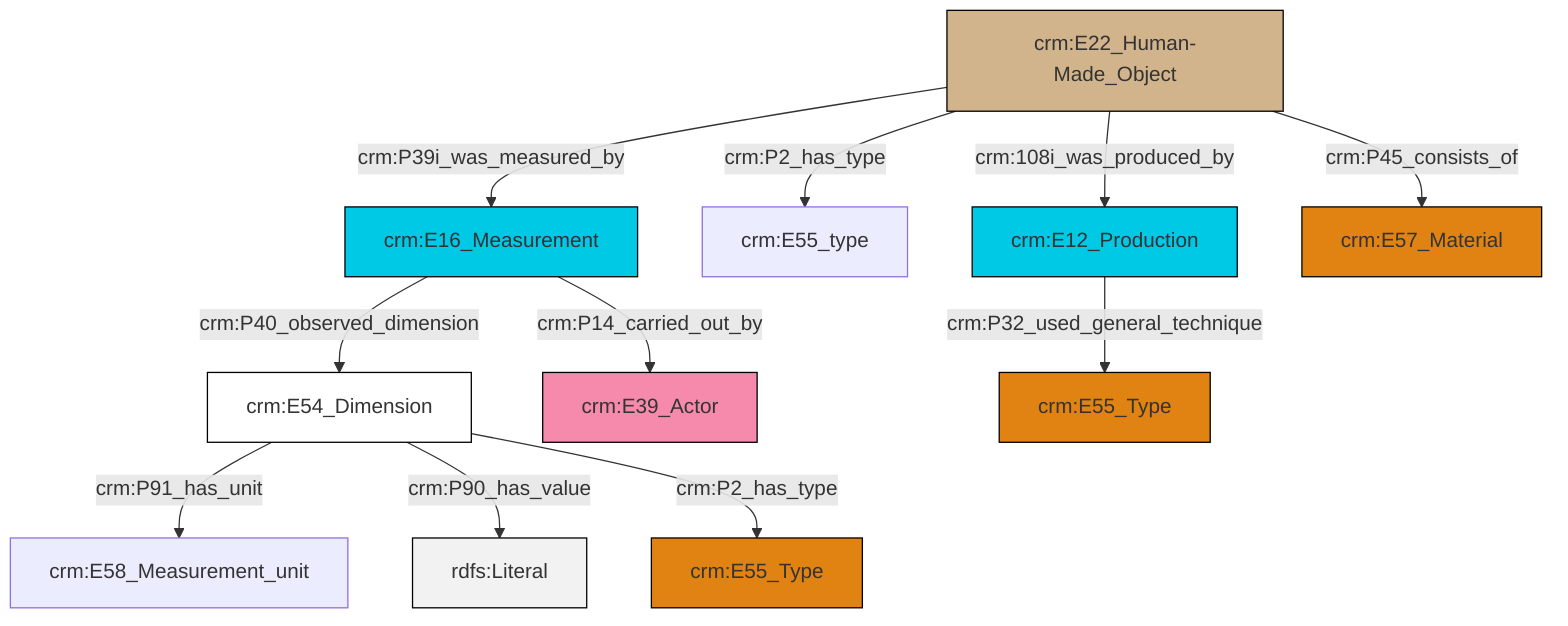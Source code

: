 graph TD
classDef Literal fill:#f2f2f2,stroke:#000000;
classDef CRM_Entity fill:#FFFFFF,stroke:#000000;
classDef Temporal_Entity fill:#00C9E6, stroke:#000000;
classDef Type fill:#E18312, stroke:#000000;
classDef Time-Span fill:#2C9C91, stroke:#000000;
classDef Appellation fill:#FFEB7F, stroke:#000000;
classDef Place fill:#008836, stroke:#000000;
classDef Persistent_Item fill:#B266B2, stroke:#000000;
classDef Conceptual_Object fill:#FFD700, stroke:#000000;
classDef Physical_Thing fill:#D2B48C, stroke:#000000;
classDef Actor fill:#f58aad, stroke:#000000;
classDef PC_Classes fill:#4ce600, stroke:#000000;
classDef Multi fill:#cccccc,stroke:#000000;

6["crm:E22_Human-Made_Object"]:::Physical_Thing -->|crm:P39i_was_measured_by| 0["crm:E16_Measurement"]:::Temporal_Entity
6["crm:E22_Human-Made_Object"]:::Physical_Thing -->|crm:P2_has_type| 7["crm:E55_type"]:::Default
6["crm:E22_Human-Made_Object"]:::Physical_Thing -->|crm:108i_was_produced_by| 8["crm:E12_Production"]:::Temporal_Entity
0["crm:E16_Measurement"]:::Temporal_Entity -->|crm:P40_observed_dimension| 9["crm:E54_Dimension"]:::CRM_Entity
8["crm:E12_Production"]:::Temporal_Entity -->|crm:P32_used_general_technique| 4["crm:E55_Type"]:::Type
9["crm:E54_Dimension"]:::CRM_Entity -->|crm:P91_has_unit| 10["crm:E58_Measurement_unit"]:::Default
9["crm:E54_Dimension"]:::CRM_Entity -->|crm:P90_has_value| 11[rdfs:Literal]:::Literal
6["crm:E22_Human-Made_Object"]:::Physical_Thing -->|crm:P45_consists_of| 12["crm:E57_Material"]:::Type
0["crm:E16_Measurement"]:::Temporal_Entity -->|crm:P14_carried_out_by| 2["crm:E39_Actor"]:::Actor
9["crm:E54_Dimension"]:::CRM_Entity -->|crm:P2_has_type| 13["crm:E55_Type"]:::Type
